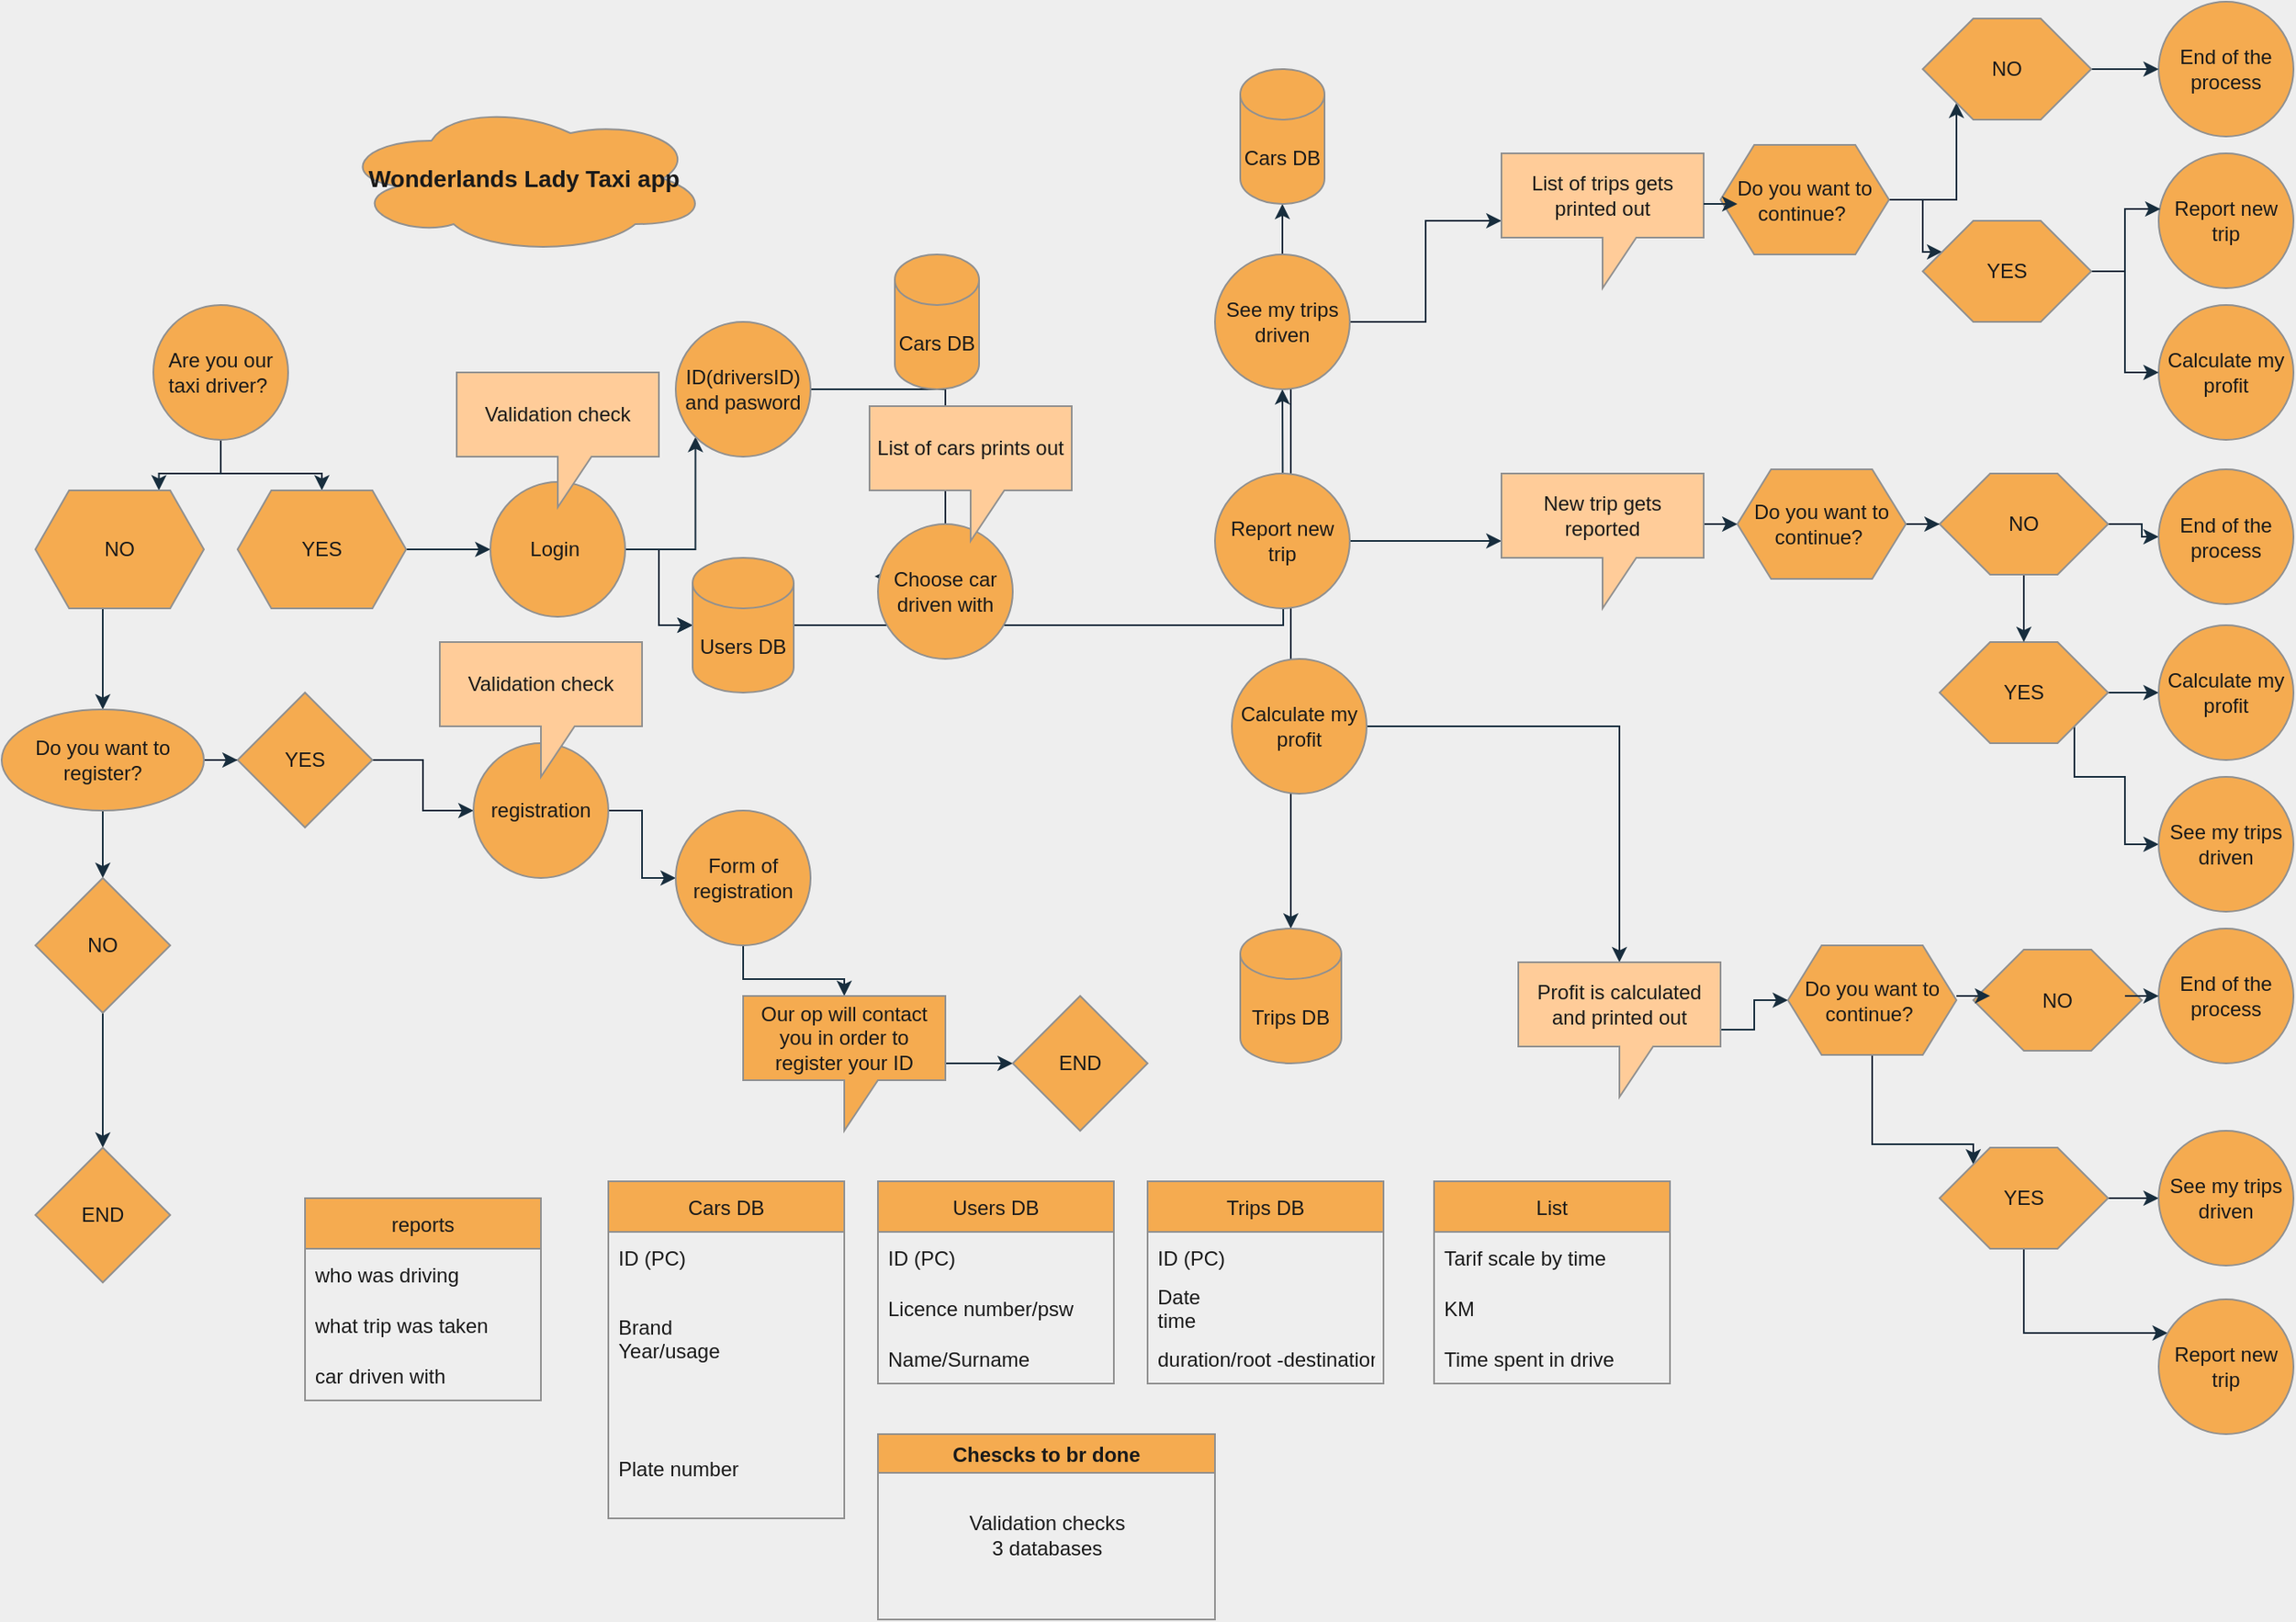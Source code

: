<mxfile version="20.3.0" type="github">
  <diagram id="Edgwh7HsTJ25EXlXXnaa" name="Page-1">
    <mxGraphModel dx="2121" dy="614" grid="1" gridSize="10" guides="1" tooltips="1" connect="1" arrows="1" fold="1" page="1" pageScale="1" pageWidth="827" pageHeight="1169" background="#EEEEEE" math="0" shadow="0">
      <root>
        <mxCell id="0" />
        <mxCell id="1" parent="0" />
        <mxCell id="fiAWGYo_z49fpV4L9z-i-24" value="" style="edgeStyle=orthogonalEdgeStyle;rounded=0;orthogonalLoop=1;jettySize=auto;html=1;labelBackgroundColor=#EEEEEE;strokeColor=#182E3E;fontColor=#1A1A1A;" edge="1" parent="1" source="fiAWGYo_z49fpV4L9z-i-1" target="fiAWGYo_z49fpV4L9z-i-2">
          <mxGeometry relative="1" as="geometry" />
        </mxCell>
        <mxCell id="fiAWGYo_z49fpV4L9z-i-79" style="edgeStyle=orthogonalEdgeStyle;rounded=0;orthogonalLoop=1;jettySize=auto;html=1;entryX=0.733;entryY=0;entryDx=0;entryDy=0;entryPerimeter=0;strokeColor=#182E3E;fontColor=#1A1A1A;" edge="1" parent="1" source="fiAWGYo_z49fpV4L9z-i-1" target="fiAWGYo_z49fpV4L9z-i-3">
          <mxGeometry relative="1" as="geometry" />
        </mxCell>
        <mxCell id="fiAWGYo_z49fpV4L9z-i-1" value="Are you our taxi driver?&amp;nbsp;" style="ellipse;whiteSpace=wrap;html=1;aspect=fixed;fillColor=#F5AB50;strokeColor=#909090;fontColor=#1A1A1A;" vertex="1" parent="1">
          <mxGeometry y="190" width="80" height="80" as="geometry" />
        </mxCell>
        <mxCell id="fiAWGYo_z49fpV4L9z-i-33" value="" style="edgeStyle=orthogonalEdgeStyle;rounded=0;orthogonalLoop=1;jettySize=auto;html=1;labelBackgroundColor=#EEEEEE;strokeColor=#182E3E;fontColor=#1A1A1A;" edge="1" parent="1" source="fiAWGYo_z49fpV4L9z-i-2" target="fiAWGYo_z49fpV4L9z-i-10">
          <mxGeometry relative="1" as="geometry" />
        </mxCell>
        <mxCell id="fiAWGYo_z49fpV4L9z-i-2" value="YES" style="shape=hexagon;perimeter=hexagonPerimeter2;whiteSpace=wrap;html=1;fixedSize=1;fillColor=#F5AB50;strokeColor=#909090;fontColor=#1A1A1A;" vertex="1" parent="1">
          <mxGeometry x="50" y="300" width="100" height="70" as="geometry" />
        </mxCell>
        <mxCell id="fiAWGYo_z49fpV4L9z-i-5" value="" style="edgeStyle=orthogonalEdgeStyle;rounded=0;orthogonalLoop=1;jettySize=auto;html=1;labelBackgroundColor=#EEEEEE;strokeColor=#182E3E;fontColor=#1A1A1A;" edge="1" parent="1" source="fiAWGYo_z49fpV4L9z-i-3" target="fiAWGYo_z49fpV4L9z-i-4">
          <mxGeometry relative="1" as="geometry">
            <Array as="points">
              <mxPoint x="-30" y="390" />
              <mxPoint x="-30" y="390" />
            </Array>
          </mxGeometry>
        </mxCell>
        <mxCell id="fiAWGYo_z49fpV4L9z-i-3" value="NO" style="shape=hexagon;perimeter=hexagonPerimeter2;whiteSpace=wrap;html=1;fixedSize=1;fillColor=#F5AB50;strokeColor=#909090;fontColor=#1A1A1A;" vertex="1" parent="1">
          <mxGeometry x="-70" y="300" width="100" height="70" as="geometry" />
        </mxCell>
        <mxCell id="fiAWGYo_z49fpV4L9z-i-78" value="" style="edgeStyle=orthogonalEdgeStyle;rounded=0;orthogonalLoop=1;jettySize=auto;html=1;strokeColor=#182E3E;fontColor=#1A1A1A;" edge="1" parent="1" source="fiAWGYo_z49fpV4L9z-i-4" target="fiAWGYo_z49fpV4L9z-i-7">
          <mxGeometry relative="1" as="geometry" />
        </mxCell>
        <mxCell id="fiAWGYo_z49fpV4L9z-i-81" value="" style="edgeStyle=orthogonalEdgeStyle;rounded=0;orthogonalLoop=1;jettySize=auto;html=1;strokeColor=#182E3E;fontColor=#1A1A1A;" edge="1" parent="1" source="fiAWGYo_z49fpV4L9z-i-4" target="fiAWGYo_z49fpV4L9z-i-6">
          <mxGeometry relative="1" as="geometry" />
        </mxCell>
        <mxCell id="fiAWGYo_z49fpV4L9z-i-4" value="Do you want to register?" style="ellipse;whiteSpace=wrap;html=1;fillColor=#F5AB50;strokeColor=#909090;fontColor=#1A1A1A;" vertex="1" parent="1">
          <mxGeometry x="-90" y="430" width="120" height="60" as="geometry" />
        </mxCell>
        <mxCell id="fiAWGYo_z49fpV4L9z-i-58" value="" style="edgeStyle=orthogonalEdgeStyle;rounded=0;orthogonalLoop=1;jettySize=auto;html=1;labelBackgroundColor=#EEEEEE;strokeColor=#182E3E;fontColor=#1A1A1A;" edge="1" parent="1" source="fiAWGYo_z49fpV4L9z-i-6" target="fiAWGYo_z49fpV4L9z-i-11">
          <mxGeometry relative="1" as="geometry" />
        </mxCell>
        <mxCell id="fiAWGYo_z49fpV4L9z-i-6" value="YES" style="rhombus;whiteSpace=wrap;html=1;fillColor=#F5AB50;strokeColor=#909090;fontColor=#1A1A1A;" vertex="1" parent="1">
          <mxGeometry x="50" y="420" width="80" height="80" as="geometry" />
        </mxCell>
        <mxCell id="fiAWGYo_z49fpV4L9z-i-55" value="" style="edgeStyle=orthogonalEdgeStyle;rounded=0;orthogonalLoop=1;jettySize=auto;html=1;labelBackgroundColor=#EEEEEE;strokeColor=#182E3E;fontColor=#1A1A1A;" edge="1" parent="1" source="fiAWGYo_z49fpV4L9z-i-7" target="fiAWGYo_z49fpV4L9z-i-8">
          <mxGeometry relative="1" as="geometry" />
        </mxCell>
        <mxCell id="fiAWGYo_z49fpV4L9z-i-7" value="NO" style="rhombus;whiteSpace=wrap;html=1;fillColor=#F5AB50;strokeColor=#909090;fontColor=#1A1A1A;" vertex="1" parent="1">
          <mxGeometry x="-70" y="530" width="80" height="80" as="geometry" />
        </mxCell>
        <mxCell id="fiAWGYo_z49fpV4L9z-i-8" value="END" style="rhombus;whiteSpace=wrap;html=1;fillColor=#F5AB50;strokeColor=#909090;fontColor=#1A1A1A;" vertex="1" parent="1">
          <mxGeometry x="-70" y="690" width="80" height="80" as="geometry" />
        </mxCell>
        <mxCell id="fiAWGYo_z49fpV4L9z-i-67" value="" style="edgeStyle=orthogonalEdgeStyle;rounded=0;orthogonalLoop=1;jettySize=auto;html=1;labelBackgroundColor=#EEEEEE;strokeColor=#182E3E;fontColor=#1A1A1A;" edge="1" parent="1" source="fiAWGYo_z49fpV4L9z-i-10" target="fiAWGYo_z49fpV4L9z-i-18">
          <mxGeometry relative="1" as="geometry" />
        </mxCell>
        <mxCell id="fiAWGYo_z49fpV4L9z-i-68" value="" style="edgeStyle=orthogonalEdgeStyle;rounded=0;orthogonalLoop=1;jettySize=auto;html=1;labelBackgroundColor=#EEEEEE;strokeColor=#182E3E;fontColor=#1A1A1A;" edge="1" parent="1" source="fiAWGYo_z49fpV4L9z-i-10" target="fiAWGYo_z49fpV4L9z-i-18">
          <mxGeometry relative="1" as="geometry" />
        </mxCell>
        <mxCell id="fiAWGYo_z49fpV4L9z-i-69" style="edgeStyle=orthogonalEdgeStyle;rounded=0;orthogonalLoop=1;jettySize=auto;html=1;entryX=0;entryY=1;entryDx=0;entryDy=0;labelBackgroundColor=#EEEEEE;strokeColor=#182E3E;fontColor=#1A1A1A;" edge="1" parent="1" source="fiAWGYo_z49fpV4L9z-i-10" target="fiAWGYo_z49fpV4L9z-i-13">
          <mxGeometry relative="1" as="geometry" />
        </mxCell>
        <mxCell id="fiAWGYo_z49fpV4L9z-i-10" value="Login&amp;nbsp;" style="ellipse;whiteSpace=wrap;html=1;aspect=fixed;fillColor=#F5AB50;strokeColor=#909090;fontColor=#1A1A1A;" vertex="1" parent="1">
          <mxGeometry x="200" y="295" width="80" height="80" as="geometry" />
        </mxCell>
        <mxCell id="fiAWGYo_z49fpV4L9z-i-63" value="" style="edgeStyle=orthogonalEdgeStyle;rounded=0;orthogonalLoop=1;jettySize=auto;html=1;labelBackgroundColor=#EEEEEE;strokeColor=#182E3E;fontColor=#1A1A1A;" edge="1" parent="1" source="fiAWGYo_z49fpV4L9z-i-11" target="fiAWGYo_z49fpV4L9z-i-14">
          <mxGeometry relative="1" as="geometry" />
        </mxCell>
        <mxCell id="fiAWGYo_z49fpV4L9z-i-11" value="registration" style="ellipse;whiteSpace=wrap;html=1;aspect=fixed;fillColor=#F5AB50;strokeColor=#909090;fontColor=#1A1A1A;" vertex="1" parent="1">
          <mxGeometry x="190" y="450" width="80" height="80" as="geometry" />
        </mxCell>
        <mxCell id="fiAWGYo_z49fpV4L9z-i-73" style="edgeStyle=orthogonalEdgeStyle;rounded=0;orthogonalLoop=1;jettySize=auto;html=1;entryX=-0.025;entryY=0.388;entryDx=0;entryDy=0;labelBackgroundColor=#EEEEEE;strokeColor=#182E3E;fontColor=#1A1A1A;entryPerimeter=0;" edge="1" parent="1" source="fiAWGYo_z49fpV4L9z-i-13" target="fiAWGYo_z49fpV4L9z-i-91">
          <mxGeometry relative="1" as="geometry">
            <Array as="points">
              <mxPoint x="470" y="240" />
              <mxPoint x="470" y="351" />
            </Array>
          </mxGeometry>
        </mxCell>
        <mxCell id="fiAWGYo_z49fpV4L9z-i-13" value="ID(driversID) and pasword" style="ellipse;whiteSpace=wrap;html=1;aspect=fixed;fillColor=#F5AB50;strokeColor=#909090;fontColor=#1A1A1A;" vertex="1" parent="1">
          <mxGeometry x="310" y="200" width="80" height="80" as="geometry" />
        </mxCell>
        <mxCell id="fiAWGYo_z49fpV4L9z-i-64" value="" style="edgeStyle=orthogonalEdgeStyle;rounded=0;orthogonalLoop=1;jettySize=auto;html=1;labelBackgroundColor=#EEEEEE;strokeColor=#182E3E;fontColor=#1A1A1A;" edge="1" parent="1" source="fiAWGYo_z49fpV4L9z-i-14" target="fiAWGYo_z49fpV4L9z-i-52">
          <mxGeometry relative="1" as="geometry" />
        </mxCell>
        <mxCell id="fiAWGYo_z49fpV4L9z-i-14" value="Form of registration" style="ellipse;whiteSpace=wrap;html=1;aspect=fixed;fillColor=#F5AB50;strokeColor=#909090;fontColor=#1A1A1A;" vertex="1" parent="1">
          <mxGeometry x="310" y="490" width="80" height="80" as="geometry" />
        </mxCell>
        <mxCell id="fiAWGYo_z49fpV4L9z-i-70" value="" style="edgeStyle=orthogonalEdgeStyle;rounded=0;orthogonalLoop=1;jettySize=auto;html=1;labelBackgroundColor=#EEEEEE;strokeColor=#182E3E;fontColor=#1A1A1A;" edge="1" parent="1" target="fiAWGYo_z49fpV4L9z-i-20">
          <mxGeometry relative="1" as="geometry">
            <mxPoint x="630" y="200" as="sourcePoint" />
          </mxGeometry>
        </mxCell>
        <mxCell id="fiAWGYo_z49fpV4L9z-i-71" value="" style="edgeStyle=orthogonalEdgeStyle;rounded=0;orthogonalLoop=1;jettySize=auto;html=1;labelBackgroundColor=#EEEEEE;strokeColor=#182E3E;fontColor=#1A1A1A;" edge="1" parent="1" target="fiAWGYo_z49fpV4L9z-i-35">
          <mxGeometry relative="1" as="geometry">
            <mxPoint x="630" y="200" as="sourcePoint" />
          </mxGeometry>
        </mxCell>
        <mxCell id="fiAWGYo_z49fpV4L9z-i-74" value="" style="edgeStyle=orthogonalEdgeStyle;rounded=0;orthogonalLoop=1;jettySize=auto;html=1;labelBackgroundColor=#EEEEEE;strokeColor=#182E3E;fontColor=#1A1A1A;" edge="1" parent="1" source="fiAWGYo_z49fpV4L9z-i-18">
          <mxGeometry relative="1" as="geometry">
            <mxPoint x="670" y="240" as="targetPoint" />
          </mxGeometry>
        </mxCell>
        <mxCell id="fiAWGYo_z49fpV4L9z-i-18" value="Users DB" style="shape=cylinder3;whiteSpace=wrap;html=1;boundedLbl=1;backgroundOutline=1;size=15;fillColor=#F5AB50;strokeColor=#909090;fontColor=#1A1A1A;" vertex="1" parent="1">
          <mxGeometry x="320" y="340" width="60" height="80" as="geometry" />
        </mxCell>
        <mxCell id="fiAWGYo_z49fpV4L9z-i-20" value="Cars DB" style="shape=cylinder3;whiteSpace=wrap;html=1;boundedLbl=1;backgroundOutline=1;size=15;fillColor=#F5AB50;strokeColor=#909090;fontColor=#1A1A1A;" vertex="1" parent="1">
          <mxGeometry x="645" y="50" width="50" height="80" as="geometry" />
        </mxCell>
        <mxCell id="fiAWGYo_z49fpV4L9z-i-27" value="List" style="swimlane;fontStyle=0;childLayout=stackLayout;horizontal=1;startSize=30;horizontalStack=0;resizeParent=1;resizeParentMax=0;resizeLast=0;collapsible=1;marginBottom=0;fillColor=#F5AB50;strokeColor=#909090;fontColor=#1A1A1A;" vertex="1" parent="1">
          <mxGeometry x="760" y="710" width="140" height="120" as="geometry" />
        </mxCell>
        <mxCell id="fiAWGYo_z49fpV4L9z-i-28" value="Tarif scale by time" style="text;strokeColor=none;fillColor=none;align=left;verticalAlign=middle;spacingLeft=4;spacingRight=4;overflow=hidden;points=[[0,0.5],[1,0.5]];portConstraint=eastwest;rotatable=0;fontColor=#1A1A1A;" vertex="1" parent="fiAWGYo_z49fpV4L9z-i-27">
          <mxGeometry y="30" width="140" height="30" as="geometry" />
        </mxCell>
        <mxCell id="fiAWGYo_z49fpV4L9z-i-29" value="KM" style="text;strokeColor=none;fillColor=none;align=left;verticalAlign=middle;spacingLeft=4;spacingRight=4;overflow=hidden;points=[[0,0.5],[1,0.5]];portConstraint=eastwest;rotatable=0;fontColor=#1A1A1A;" vertex="1" parent="fiAWGYo_z49fpV4L9z-i-27">
          <mxGeometry y="60" width="140" height="30" as="geometry" />
        </mxCell>
        <mxCell id="fiAWGYo_z49fpV4L9z-i-30" value="Time spent in drive" style="text;strokeColor=none;fillColor=none;align=left;verticalAlign=middle;spacingLeft=4;spacingRight=4;overflow=hidden;points=[[0,0.5],[1,0.5]];portConstraint=eastwest;rotatable=0;fontColor=#1A1A1A;" vertex="1" parent="fiAWGYo_z49fpV4L9z-i-27">
          <mxGeometry y="90" width="140" height="30" as="geometry" />
        </mxCell>
        <mxCell id="fiAWGYo_z49fpV4L9z-i-35" value="Trips DB" style="shape=cylinder3;whiteSpace=wrap;html=1;boundedLbl=1;backgroundOutline=1;size=15;fillColor=#F5AB50;strokeColor=#909090;fontColor=#1A1A1A;" vertex="1" parent="1">
          <mxGeometry x="645" y="560" width="60" height="80" as="geometry" />
        </mxCell>
        <mxCell id="fiAWGYo_z49fpV4L9z-i-40" value="Cars DB" style="swimlane;fontStyle=0;childLayout=stackLayout;horizontal=1;startSize=30;horizontalStack=0;resizeParent=1;resizeParentMax=0;resizeLast=0;collapsible=1;marginBottom=0;fillColor=#F5AB50;strokeColor=#909090;fontColor=#1A1A1A;" vertex="1" parent="1">
          <mxGeometry x="270" y="710" width="140" height="200" as="geometry" />
        </mxCell>
        <mxCell id="fiAWGYo_z49fpV4L9z-i-41" value="ID (PC)" style="text;strokeColor=none;fillColor=none;align=left;verticalAlign=middle;spacingLeft=4;spacingRight=4;overflow=hidden;points=[[0,0.5],[1,0.5]];portConstraint=eastwest;rotatable=0;fontColor=#1A1A1A;" vertex="1" parent="fiAWGYo_z49fpV4L9z-i-40">
          <mxGeometry y="30" width="140" height="30" as="geometry" />
        </mxCell>
        <mxCell id="fiAWGYo_z49fpV4L9z-i-43" value="Brand&#xa;Year/usage&#xa;" style="text;strokeColor=none;fillColor=none;align=left;verticalAlign=middle;spacingLeft=4;spacingRight=4;overflow=hidden;points=[[0,0.5],[1,0.5]];portConstraint=eastwest;rotatable=0;fontColor=#1A1A1A;" vertex="1" parent="fiAWGYo_z49fpV4L9z-i-40">
          <mxGeometry y="60" width="140" height="80" as="geometry" />
        </mxCell>
        <mxCell id="fiAWGYo_z49fpV4L9z-i-42" value="Plate number" style="text;strokeColor=none;fillColor=none;align=left;verticalAlign=middle;spacingLeft=4;spacingRight=4;overflow=hidden;points=[[0,0.5],[1,0.5]];portConstraint=eastwest;rotatable=0;fontColor=#1A1A1A;" vertex="1" parent="fiAWGYo_z49fpV4L9z-i-40">
          <mxGeometry y="140" width="140" height="60" as="geometry" />
        </mxCell>
        <mxCell id="fiAWGYo_z49fpV4L9z-i-44" value="Users DB" style="swimlane;fontStyle=0;childLayout=stackLayout;horizontal=1;startSize=30;horizontalStack=0;resizeParent=1;resizeParentMax=0;resizeLast=0;collapsible=1;marginBottom=0;fillColor=#F5AB50;strokeColor=#909090;fontColor=#1A1A1A;" vertex="1" parent="1">
          <mxGeometry x="430" y="710" width="140" height="120" as="geometry" />
        </mxCell>
        <mxCell id="fiAWGYo_z49fpV4L9z-i-45" value="ID (PC)" style="text;strokeColor=none;fillColor=none;align=left;verticalAlign=middle;spacingLeft=4;spacingRight=4;overflow=hidden;points=[[0,0.5],[1,0.5]];portConstraint=eastwest;rotatable=0;fontColor=#1A1A1A;" vertex="1" parent="fiAWGYo_z49fpV4L9z-i-44">
          <mxGeometry y="30" width="140" height="30" as="geometry" />
        </mxCell>
        <mxCell id="fiAWGYo_z49fpV4L9z-i-46" value="Licence number/psw" style="text;strokeColor=none;fillColor=none;align=left;verticalAlign=middle;spacingLeft=4;spacingRight=4;overflow=hidden;points=[[0,0.5],[1,0.5]];portConstraint=eastwest;rotatable=0;fontColor=#1A1A1A;" vertex="1" parent="fiAWGYo_z49fpV4L9z-i-44">
          <mxGeometry y="60" width="140" height="30" as="geometry" />
        </mxCell>
        <mxCell id="fiAWGYo_z49fpV4L9z-i-47" value="Name/Surname" style="text;strokeColor=none;fillColor=none;align=left;verticalAlign=middle;spacingLeft=4;spacingRight=4;overflow=hidden;points=[[0,0.5],[1,0.5]];portConstraint=eastwest;rotatable=0;fontColor=#1A1A1A;" vertex="1" parent="fiAWGYo_z49fpV4L9z-i-44">
          <mxGeometry y="90" width="140" height="30" as="geometry" />
        </mxCell>
        <mxCell id="fiAWGYo_z49fpV4L9z-i-48" value="Trips DB" style="swimlane;fontStyle=0;childLayout=stackLayout;horizontal=1;startSize=30;horizontalStack=0;resizeParent=1;resizeParentMax=0;resizeLast=0;collapsible=1;marginBottom=0;fillColor=#F5AB50;strokeColor=#909090;fontColor=#1A1A1A;" vertex="1" parent="1">
          <mxGeometry x="590" y="710" width="140" height="120" as="geometry" />
        </mxCell>
        <mxCell id="fiAWGYo_z49fpV4L9z-i-49" value="ID (PC)" style="text;strokeColor=none;fillColor=none;align=left;verticalAlign=middle;spacingLeft=4;spacingRight=4;overflow=hidden;points=[[0,0.5],[1,0.5]];portConstraint=eastwest;rotatable=0;fontColor=#1A1A1A;" vertex="1" parent="fiAWGYo_z49fpV4L9z-i-48">
          <mxGeometry y="30" width="140" height="30" as="geometry" />
        </mxCell>
        <mxCell id="fiAWGYo_z49fpV4L9z-i-50" value="Date&#xa;time" style="text;strokeColor=none;fillColor=none;align=left;verticalAlign=middle;spacingLeft=4;spacingRight=4;overflow=hidden;points=[[0,0.5],[1,0.5]];portConstraint=eastwest;rotatable=0;fontColor=#1A1A1A;" vertex="1" parent="fiAWGYo_z49fpV4L9z-i-48">
          <mxGeometry y="60" width="140" height="30" as="geometry" />
        </mxCell>
        <mxCell id="fiAWGYo_z49fpV4L9z-i-51" value="duration/root -destination" style="text;strokeColor=none;fillColor=none;align=left;verticalAlign=middle;spacingLeft=4;spacingRight=4;overflow=hidden;points=[[0,0.5],[1,0.5]];portConstraint=eastwest;rotatable=0;fontColor=#1A1A1A;" vertex="1" parent="fiAWGYo_z49fpV4L9z-i-48">
          <mxGeometry y="90" width="140" height="30" as="geometry" />
        </mxCell>
        <mxCell id="fiAWGYo_z49fpV4L9z-i-66" value="" style="edgeStyle=orthogonalEdgeStyle;rounded=0;orthogonalLoop=1;jettySize=auto;html=1;labelBackgroundColor=#EEEEEE;strokeColor=#182E3E;fontColor=#1A1A1A;" edge="1" parent="1" source="fiAWGYo_z49fpV4L9z-i-52" target="fiAWGYo_z49fpV4L9z-i-65">
          <mxGeometry relative="1" as="geometry" />
        </mxCell>
        <mxCell id="fiAWGYo_z49fpV4L9z-i-52" value="Our op will contact you in order to register your ID" style="shape=callout;whiteSpace=wrap;html=1;perimeter=calloutPerimeter;fillColor=#F5AB50;strokeColor=#909090;fontColor=#1A1A1A;" vertex="1" parent="1">
          <mxGeometry x="350" y="600" width="120" height="80" as="geometry" />
        </mxCell>
        <mxCell id="fiAWGYo_z49fpV4L9z-i-65" value="END" style="rhombus;whiteSpace=wrap;html=1;fillColor=#F5AB50;strokeColor=#909090;fontColor=#1A1A1A;" vertex="1" parent="1">
          <mxGeometry x="510" y="600" width="80" height="80" as="geometry" />
        </mxCell>
        <mxCell id="fiAWGYo_z49fpV4L9z-i-76" value="&lt;b&gt;&lt;font style=&quot;font-size: 14px;&quot;&gt;Wonderlands Lady Taxi app&lt;/font&gt;&lt;/b&gt;" style="ellipse;shape=cloud;whiteSpace=wrap;html=1;fillColor=#F5AB50;strokeColor=#909090;fontColor=#1A1A1A;" vertex="1" parent="1">
          <mxGeometry x="110" y="70" width="220" height="90" as="geometry" />
        </mxCell>
        <mxCell id="fiAWGYo_z49fpV4L9z-i-82" value="reports" style="swimlane;fontStyle=0;childLayout=stackLayout;horizontal=1;startSize=30;horizontalStack=0;resizeParent=1;resizeParentMax=0;resizeLast=0;collapsible=1;marginBottom=0;strokeColor=#909090;fontColor=#1A1A1A;fillColor=#F5AB50;" vertex="1" parent="1">
          <mxGeometry x="90" y="720" width="140" height="120" as="geometry" />
        </mxCell>
        <mxCell id="fiAWGYo_z49fpV4L9z-i-83" value="who was driving" style="text;strokeColor=none;fillColor=none;align=left;verticalAlign=middle;spacingLeft=4;spacingRight=4;overflow=hidden;points=[[0,0.5],[1,0.5]];portConstraint=eastwest;rotatable=0;fontColor=#1A1A1A;" vertex="1" parent="fiAWGYo_z49fpV4L9z-i-82">
          <mxGeometry y="30" width="140" height="30" as="geometry" />
        </mxCell>
        <mxCell id="fiAWGYo_z49fpV4L9z-i-84" value="what trip was taken" style="text;strokeColor=none;fillColor=none;align=left;verticalAlign=middle;spacingLeft=4;spacingRight=4;overflow=hidden;points=[[0,0.5],[1,0.5]];portConstraint=eastwest;rotatable=0;fontColor=#1A1A1A;" vertex="1" parent="fiAWGYo_z49fpV4L9z-i-82">
          <mxGeometry y="60" width="140" height="30" as="geometry" />
        </mxCell>
        <mxCell id="fiAWGYo_z49fpV4L9z-i-85" value="car driven with" style="text;strokeColor=none;fillColor=none;align=left;verticalAlign=middle;spacingLeft=4;spacingRight=4;overflow=hidden;points=[[0,0.5],[1,0.5]];portConstraint=eastwest;rotatable=0;fontColor=#1A1A1A;" vertex="1" parent="fiAWGYo_z49fpV4L9z-i-82">
          <mxGeometry y="90" width="140" height="30" as="geometry" />
        </mxCell>
        <mxCell id="fiAWGYo_z49fpV4L9z-i-91" value="Choose car driven with" style="ellipse;whiteSpace=wrap;html=1;aspect=fixed;fillColor=#F5AB50;strokeColor=#909090;fontColor=#1A1A1A;" vertex="1" parent="1">
          <mxGeometry x="430" y="320" width="80" height="80" as="geometry" />
        </mxCell>
        <mxCell id="fiAWGYo_z49fpV4L9z-i-92" value="List of cars prints out" style="shape=callout;whiteSpace=wrap;html=1;perimeter=calloutPerimeter;strokeColor=#909090;fontColor=#1A1A1A;fillColor=#FFCC99;" vertex="1" parent="1">
          <mxGeometry x="425" y="250" width="120" height="80" as="geometry" />
        </mxCell>
        <mxCell id="fiAWGYo_z49fpV4L9z-i-93" value="Cars DB" style="shape=cylinder3;whiteSpace=wrap;html=1;boundedLbl=1;backgroundOutline=1;size=15;fillColor=#F5AB50;strokeColor=#909090;fontColor=#1A1A1A;" vertex="1" parent="1">
          <mxGeometry x="440" y="160" width="50" height="80" as="geometry" />
        </mxCell>
        <mxCell id="fiAWGYo_z49fpV4L9z-i-31" value="End of the process" style="ellipse;whiteSpace=wrap;html=1;aspect=fixed;fillColor=#F5AB50;strokeColor=#909090;fontColor=#1A1A1A;" vertex="1" parent="1">
          <mxGeometry x="1190" y="10" width="80" height="80" as="geometry" />
        </mxCell>
        <mxCell id="fiAWGYo_z49fpV4L9z-i-96" value="Validation check" style="shape=callout;whiteSpace=wrap;html=1;perimeter=calloutPerimeter;strokeColor=#909090;fontColor=#1A1A1A;fillColor=#FFCC99;" vertex="1" parent="1">
          <mxGeometry x="180" y="230" width="120" height="80" as="geometry" />
        </mxCell>
        <mxCell id="fiAWGYo_z49fpV4L9z-i-97" value="Validation check" style="shape=callout;whiteSpace=wrap;html=1;perimeter=calloutPerimeter;strokeColor=#909090;fontColor=#1A1A1A;fillColor=#FFCC99;" vertex="1" parent="1">
          <mxGeometry x="170" y="390" width="120" height="80" as="geometry" />
        </mxCell>
        <mxCell id="fiAWGYo_z49fpV4L9z-i-110" value="" style="edgeStyle=orthogonalEdgeStyle;rounded=0;orthogonalLoop=1;jettySize=auto;html=1;strokeColor=#182E3E;fontColor=#1A1A1A;" edge="1" parent="1" source="fiAWGYo_z49fpV4L9z-i-101" target="fiAWGYo_z49fpV4L9z-i-108">
          <mxGeometry relative="1" as="geometry" />
        </mxCell>
        <mxCell id="fiAWGYo_z49fpV4L9z-i-101" value="Report new trip" style="ellipse;whiteSpace=wrap;html=1;aspect=fixed;strokeColor=#909090;fontColor=#1A1A1A;fillColor=#F5AB50;" vertex="1" parent="1">
          <mxGeometry x="630" y="290" width="80" height="80" as="geometry" />
        </mxCell>
        <mxCell id="fiAWGYo_z49fpV4L9z-i-109" value="" style="edgeStyle=orthogonalEdgeStyle;rounded=0;orthogonalLoop=1;jettySize=auto;html=1;strokeColor=#182E3E;fontColor=#1A1A1A;" edge="1" parent="1" source="fiAWGYo_z49fpV4L9z-i-102" target="fiAWGYo_z49fpV4L9z-i-106">
          <mxGeometry relative="1" as="geometry" />
        </mxCell>
        <mxCell id="fiAWGYo_z49fpV4L9z-i-102" value="See my trips driven" style="ellipse;whiteSpace=wrap;html=1;aspect=fixed;strokeColor=#909090;fontColor=#1A1A1A;fillColor=#F5AB50;" vertex="1" parent="1">
          <mxGeometry x="630" y="160" width="80" height="80" as="geometry" />
        </mxCell>
        <mxCell id="fiAWGYo_z49fpV4L9z-i-111" value="" style="edgeStyle=orthogonalEdgeStyle;rounded=0;orthogonalLoop=1;jettySize=auto;html=1;strokeColor=#182E3E;fontColor=#1A1A1A;" edge="1" parent="1" source="fiAWGYo_z49fpV4L9z-i-103" target="fiAWGYo_z49fpV4L9z-i-107">
          <mxGeometry relative="1" as="geometry" />
        </mxCell>
        <mxCell id="fiAWGYo_z49fpV4L9z-i-103" value="Calculate my profit" style="ellipse;whiteSpace=wrap;html=1;aspect=fixed;strokeColor=#909090;fontColor=#1A1A1A;fillColor=#F5AB50;" vertex="1" parent="1">
          <mxGeometry x="640" y="400" width="80" height="80" as="geometry" />
        </mxCell>
        <mxCell id="fiAWGYo_z49fpV4L9z-i-104" value="Chescks to br done" style="swimlane;fillColor=#F5AB50;strokeColor=#909090;fontColor=#1A1A1A;" vertex="1" parent="1">
          <mxGeometry x="430" y="860" width="200" height="110" as="geometry" />
        </mxCell>
        <mxCell id="fiAWGYo_z49fpV4L9z-i-105" value="Validation checks&lt;br&gt;3 databases" style="text;html=1;align=center;verticalAlign=middle;resizable=0;points=[];autosize=1;strokeColor=none;fillColor=none;fontColor=#1A1A1A;" vertex="1" parent="fiAWGYo_z49fpV4L9z-i-104">
          <mxGeometry x="40" y="40" width="120" height="40" as="geometry" />
        </mxCell>
        <mxCell id="fiAWGYo_z49fpV4L9z-i-106" value="List of trips gets printed out" style="shape=callout;whiteSpace=wrap;html=1;perimeter=calloutPerimeter;strokeColor=#909090;fontColor=#1A1A1A;fillColor=#FFCC99;" vertex="1" parent="1">
          <mxGeometry x="800" y="100" width="120" height="80" as="geometry" />
        </mxCell>
        <mxCell id="fiAWGYo_z49fpV4L9z-i-145" value="" style="edgeStyle=orthogonalEdgeStyle;rounded=0;orthogonalLoop=1;jettySize=auto;html=1;strokeColor=#182E3E;fontColor=#1A1A1A;" edge="1" parent="1" source="fiAWGYo_z49fpV4L9z-i-107" target="fiAWGYo_z49fpV4L9z-i-118">
          <mxGeometry relative="1" as="geometry" />
        </mxCell>
        <mxCell id="fiAWGYo_z49fpV4L9z-i-107" value="Profit is calculated and printed out" style="shape=callout;whiteSpace=wrap;html=1;perimeter=calloutPerimeter;strokeColor=#909090;fontColor=#1A1A1A;fillColor=#FFCC99;" vertex="1" parent="1">
          <mxGeometry x="810" y="580" width="120" height="80" as="geometry" />
        </mxCell>
        <mxCell id="fiAWGYo_z49fpV4L9z-i-137" value="" style="edgeStyle=orthogonalEdgeStyle;rounded=0;orthogonalLoop=1;jettySize=auto;html=1;strokeColor=#182E3E;fontColor=#1A1A1A;" edge="1" parent="1" source="fiAWGYo_z49fpV4L9z-i-108" target="fiAWGYo_z49fpV4L9z-i-117">
          <mxGeometry relative="1" as="geometry">
            <Array as="points">
              <mxPoint x="930" y="320" />
              <mxPoint x="930" y="320" />
            </Array>
          </mxGeometry>
        </mxCell>
        <mxCell id="fiAWGYo_z49fpV4L9z-i-108" value="New trip gets reported" style="shape=callout;whiteSpace=wrap;html=1;perimeter=calloutPerimeter;strokeColor=#909090;fontColor=#1A1A1A;fillColor=#FFCC99;" vertex="1" parent="1">
          <mxGeometry x="800" y="290" width="120" height="80" as="geometry" />
        </mxCell>
        <mxCell id="fiAWGYo_z49fpV4L9z-i-131" style="edgeStyle=orthogonalEdgeStyle;rounded=0;orthogonalLoop=1;jettySize=auto;html=1;entryX=0.2;entryY=0.833;entryDx=0;entryDy=0;entryPerimeter=0;strokeColor=#182E3E;fontColor=#1A1A1A;" edge="1" parent="1" source="fiAWGYo_z49fpV4L9z-i-112" target="fiAWGYo_z49fpV4L9z-i-120">
          <mxGeometry relative="1" as="geometry" />
        </mxCell>
        <mxCell id="fiAWGYo_z49fpV4L9z-i-134" style="edgeStyle=orthogonalEdgeStyle;rounded=0;orthogonalLoop=1;jettySize=auto;html=1;entryX=0;entryY=0.25;entryDx=0;entryDy=0;strokeColor=#182E3E;fontColor=#1A1A1A;" edge="1" parent="1" source="fiAWGYo_z49fpV4L9z-i-112" target="fiAWGYo_z49fpV4L9z-i-133">
          <mxGeometry relative="1" as="geometry" />
        </mxCell>
        <mxCell id="fiAWGYo_z49fpV4L9z-i-112" value="Do you want to continue?&amp;nbsp;" style="shape=hexagon;perimeter=hexagonPerimeter2;whiteSpace=wrap;html=1;fixedSize=1;strokeColor=#909090;fontColor=#1A1A1A;fillColor=#F5AB50;" vertex="1" parent="1">
          <mxGeometry x="930" y="95" width="100" height="65" as="geometry" />
        </mxCell>
        <mxCell id="fiAWGYo_z49fpV4L9z-i-142" value="" style="edgeStyle=orthogonalEdgeStyle;rounded=0;orthogonalLoop=1;jettySize=auto;html=1;strokeColor=#182E3E;fontColor=#1A1A1A;" edge="1" parent="1" source="fiAWGYo_z49fpV4L9z-i-113" target="fiAWGYo_z49fpV4L9z-i-122">
          <mxGeometry relative="1" as="geometry" />
        </mxCell>
        <mxCell id="fiAWGYo_z49fpV4L9z-i-144" style="edgeStyle=orthogonalEdgeStyle;rounded=0;orthogonalLoop=1;jettySize=auto;html=1;strokeColor=#182E3E;fontColor=#1A1A1A;entryX=0;entryY=0.5;entryDx=0;entryDy=0;" edge="1" parent="1" source="fiAWGYo_z49fpV4L9z-i-113" target="fiAWGYo_z49fpV4L9z-i-123">
          <mxGeometry relative="1" as="geometry">
            <mxPoint x="1130" y="540" as="targetPoint" />
            <Array as="points">
              <mxPoint x="1140" y="470" />
              <mxPoint x="1170" y="470" />
              <mxPoint x="1170" y="510" />
            </Array>
          </mxGeometry>
        </mxCell>
        <mxCell id="fiAWGYo_z49fpV4L9z-i-113" value="YES" style="shape=hexagon;perimeter=hexagonPerimeter2;whiteSpace=wrap;html=1;fixedSize=1;strokeColor=#909090;fontColor=#1A1A1A;fillColor=#F5AB50;size=30;" vertex="1" parent="1">
          <mxGeometry x="1060" y="390" width="100" height="60" as="geometry" />
        </mxCell>
        <mxCell id="fiAWGYo_z49fpV4L9z-i-115" value="Report new trip" style="ellipse;whiteSpace=wrap;html=1;aspect=fixed;strokeColor=#909090;fontColor=#1A1A1A;fillColor=#F5AB50;" vertex="1" parent="1">
          <mxGeometry x="1190" y="100" width="80" height="80" as="geometry" />
        </mxCell>
        <mxCell id="fiAWGYo_z49fpV4L9z-i-116" value="Calculate my profit" style="ellipse;whiteSpace=wrap;html=1;aspect=fixed;strokeColor=#909090;fontColor=#1A1A1A;fillColor=#F5AB50;" vertex="1" parent="1">
          <mxGeometry x="1190" y="190" width="80" height="80" as="geometry" />
        </mxCell>
        <mxCell id="fiAWGYo_z49fpV4L9z-i-139" value="" style="edgeStyle=orthogonalEdgeStyle;rounded=0;orthogonalLoop=1;jettySize=auto;html=1;strokeColor=#182E3E;fontColor=#1A1A1A;" edge="1" parent="1" source="fiAWGYo_z49fpV4L9z-i-117" target="fiAWGYo_z49fpV4L9z-i-119">
          <mxGeometry relative="1" as="geometry" />
        </mxCell>
        <mxCell id="fiAWGYo_z49fpV4L9z-i-117" value="Do you want to continue?&amp;nbsp;" style="shape=hexagon;perimeter=hexagonPerimeter2;whiteSpace=wrap;html=1;fixedSize=1;strokeColor=#909090;fontColor=#1A1A1A;fillColor=#F5AB50;" vertex="1" parent="1">
          <mxGeometry x="940" y="287.5" width="100" height="65" as="geometry" />
        </mxCell>
        <mxCell id="fiAWGYo_z49fpV4L9z-i-149" style="edgeStyle=orthogonalEdgeStyle;rounded=0;orthogonalLoop=1;jettySize=auto;html=1;strokeColor=#182E3E;fontColor=#1A1A1A;" edge="1" parent="1" source="fiAWGYo_z49fpV4L9z-i-118" target="fiAWGYo_z49fpV4L9z-i-127">
          <mxGeometry relative="1" as="geometry">
            <mxPoint x="1050" y="740" as="targetPoint" />
            <Array as="points">
              <mxPoint x="1020" y="688" />
              <mxPoint x="1080" y="688" />
            </Array>
          </mxGeometry>
        </mxCell>
        <mxCell id="fiAWGYo_z49fpV4L9z-i-118" value="Do you want to continue?&amp;nbsp;" style="shape=hexagon;perimeter=hexagonPerimeter2;whiteSpace=wrap;html=1;fixedSize=1;strokeColor=#909090;fontColor=#1A1A1A;fillColor=#F5AB50;" vertex="1" parent="1">
          <mxGeometry x="970" y="570" width="100" height="65" as="geometry" />
        </mxCell>
        <mxCell id="fiAWGYo_z49fpV4L9z-i-140" value="" style="edgeStyle=orthogonalEdgeStyle;rounded=0;orthogonalLoop=1;jettySize=auto;html=1;strokeColor=#182E3E;fontColor=#1A1A1A;" edge="1" parent="1" source="fiAWGYo_z49fpV4L9z-i-119" target="fiAWGYo_z49fpV4L9z-i-121">
          <mxGeometry relative="1" as="geometry" />
        </mxCell>
        <mxCell id="fiAWGYo_z49fpV4L9z-i-141" value="" style="edgeStyle=orthogonalEdgeStyle;rounded=0;orthogonalLoop=1;jettySize=auto;html=1;strokeColor=#182E3E;fontColor=#1A1A1A;" edge="1" parent="1" source="fiAWGYo_z49fpV4L9z-i-119" target="fiAWGYo_z49fpV4L9z-i-113">
          <mxGeometry relative="1" as="geometry" />
        </mxCell>
        <mxCell id="fiAWGYo_z49fpV4L9z-i-119" value="NO" style="shape=hexagon;perimeter=hexagonPerimeter2;whiteSpace=wrap;html=1;fixedSize=1;strokeColor=#909090;fontColor=#1A1A1A;fillColor=#F5AB50;size=30;" vertex="1" parent="1">
          <mxGeometry x="1060" y="290" width="100" height="60" as="geometry" />
        </mxCell>
        <mxCell id="fiAWGYo_z49fpV4L9z-i-132" style="edgeStyle=orthogonalEdgeStyle;rounded=0;orthogonalLoop=1;jettySize=auto;html=1;entryX=0;entryY=0.5;entryDx=0;entryDy=0;strokeColor=#182E3E;fontColor=#1A1A1A;" edge="1" parent="1" source="fiAWGYo_z49fpV4L9z-i-120" target="fiAWGYo_z49fpV4L9z-i-31">
          <mxGeometry relative="1" as="geometry" />
        </mxCell>
        <mxCell id="fiAWGYo_z49fpV4L9z-i-120" value="NO" style="shape=hexagon;perimeter=hexagonPerimeter2;whiteSpace=wrap;html=1;fixedSize=1;strokeColor=#909090;fontColor=#1A1A1A;fillColor=#F5AB50;size=30;" vertex="1" parent="1">
          <mxGeometry x="1050" y="20" width="100" height="60" as="geometry" />
        </mxCell>
        <mxCell id="fiAWGYo_z49fpV4L9z-i-121" value="End of the process" style="ellipse;whiteSpace=wrap;html=1;aspect=fixed;fillColor=#F5AB50;strokeColor=#909090;fontColor=#1A1A1A;" vertex="1" parent="1">
          <mxGeometry x="1190" y="287.5" width="80" height="80" as="geometry" />
        </mxCell>
        <mxCell id="fiAWGYo_z49fpV4L9z-i-122" value="Calculate my profit" style="ellipse;whiteSpace=wrap;html=1;aspect=fixed;strokeColor=#909090;fontColor=#1A1A1A;fillColor=#F5AB50;" vertex="1" parent="1">
          <mxGeometry x="1190" y="380" width="80" height="80" as="geometry" />
        </mxCell>
        <mxCell id="fiAWGYo_z49fpV4L9z-i-123" value="See my trips driven" style="ellipse;whiteSpace=wrap;html=1;aspect=fixed;strokeColor=#909090;fontColor=#1A1A1A;fillColor=#F5AB50;" vertex="1" parent="1">
          <mxGeometry x="1190" y="470" width="80" height="80" as="geometry" />
        </mxCell>
        <mxCell id="fiAWGYo_z49fpV4L9z-i-125" value="NO" style="shape=hexagon;perimeter=hexagonPerimeter2;whiteSpace=wrap;html=1;fixedSize=1;strokeColor=#909090;fontColor=#1A1A1A;fillColor=#F5AB50;size=30;" vertex="1" parent="1">
          <mxGeometry x="1080" y="572.5" width="100" height="60" as="geometry" />
        </mxCell>
        <mxCell id="fiAWGYo_z49fpV4L9z-i-126" value="End of the process" style="ellipse;whiteSpace=wrap;html=1;aspect=fixed;fillColor=#F5AB50;strokeColor=#909090;fontColor=#1A1A1A;" vertex="1" parent="1">
          <mxGeometry x="1190" y="560" width="80" height="80" as="geometry" />
        </mxCell>
        <mxCell id="fiAWGYo_z49fpV4L9z-i-150" value="" style="edgeStyle=orthogonalEdgeStyle;rounded=0;orthogonalLoop=1;jettySize=auto;html=1;strokeColor=#182E3E;fontColor=#1A1A1A;" edge="1" parent="1" source="fiAWGYo_z49fpV4L9z-i-127" target="fiAWGYo_z49fpV4L9z-i-128">
          <mxGeometry relative="1" as="geometry" />
        </mxCell>
        <mxCell id="fiAWGYo_z49fpV4L9z-i-151" style="edgeStyle=orthogonalEdgeStyle;rounded=0;orthogonalLoop=1;jettySize=auto;html=1;strokeColor=#182E3E;fontColor=#1A1A1A;" edge="1" parent="1" source="fiAWGYo_z49fpV4L9z-i-127" target="fiAWGYo_z49fpV4L9z-i-129">
          <mxGeometry relative="1" as="geometry">
            <mxPoint x="1160" y="850" as="targetPoint" />
            <Array as="points">
              <mxPoint x="1110" y="800" />
            </Array>
          </mxGeometry>
        </mxCell>
        <mxCell id="fiAWGYo_z49fpV4L9z-i-127" value="YES" style="shape=hexagon;perimeter=hexagonPerimeter2;whiteSpace=wrap;html=1;fixedSize=1;strokeColor=#909090;fontColor=#1A1A1A;fillColor=#F5AB50;size=30;" vertex="1" parent="1">
          <mxGeometry x="1060" y="690" width="100" height="60" as="geometry" />
        </mxCell>
        <mxCell id="fiAWGYo_z49fpV4L9z-i-128" value="See my trips driven" style="ellipse;whiteSpace=wrap;html=1;aspect=fixed;strokeColor=#909090;fontColor=#1A1A1A;fillColor=#F5AB50;" vertex="1" parent="1">
          <mxGeometry x="1190" y="680" width="80" height="80" as="geometry" />
        </mxCell>
        <mxCell id="fiAWGYo_z49fpV4L9z-i-129" value="Report new trip" style="ellipse;whiteSpace=wrap;html=1;aspect=fixed;strokeColor=#909090;fontColor=#1A1A1A;fillColor=#F5AB50;" vertex="1" parent="1">
          <mxGeometry x="1190" y="780" width="80" height="80" as="geometry" />
        </mxCell>
        <mxCell id="fiAWGYo_z49fpV4L9z-i-130" value="" style="endArrow=classic;html=1;rounded=0;strokeColor=#182E3E;fontColor=#1A1A1A;" edge="1" parent="1">
          <mxGeometry width="50" height="50" relative="1" as="geometry">
            <mxPoint x="920" y="130" as="sourcePoint" />
            <mxPoint x="940" y="130" as="targetPoint" />
          </mxGeometry>
        </mxCell>
        <mxCell id="fiAWGYo_z49fpV4L9z-i-135" style="edgeStyle=orthogonalEdgeStyle;rounded=0;orthogonalLoop=1;jettySize=auto;html=1;entryX=0.013;entryY=0.413;entryDx=0;entryDy=0;entryPerimeter=0;strokeColor=#182E3E;fontColor=#1A1A1A;" edge="1" parent="1" source="fiAWGYo_z49fpV4L9z-i-133" target="fiAWGYo_z49fpV4L9z-i-115">
          <mxGeometry relative="1" as="geometry" />
        </mxCell>
        <mxCell id="fiAWGYo_z49fpV4L9z-i-136" style="edgeStyle=orthogonalEdgeStyle;rounded=0;orthogonalLoop=1;jettySize=auto;html=1;strokeColor=#182E3E;fontColor=#1A1A1A;" edge="1" parent="1" source="fiAWGYo_z49fpV4L9z-i-133" target="fiAWGYo_z49fpV4L9z-i-116">
          <mxGeometry relative="1" as="geometry" />
        </mxCell>
        <mxCell id="fiAWGYo_z49fpV4L9z-i-133" value="YES" style="shape=hexagon;perimeter=hexagonPerimeter2;whiteSpace=wrap;html=1;fixedSize=1;strokeColor=#909090;fontColor=#1A1A1A;fillColor=#F5AB50;size=30;" vertex="1" parent="1">
          <mxGeometry x="1050" y="140" width="100" height="60" as="geometry" />
        </mxCell>
        <mxCell id="fiAWGYo_z49fpV4L9z-i-147" value="" style="endArrow=classic;html=1;rounded=0;strokeColor=#182E3E;fontColor=#1A1A1A;entryX=0.1;entryY=0.458;entryDx=0;entryDy=0;entryPerimeter=0;" edge="1" parent="1" target="fiAWGYo_z49fpV4L9z-i-125">
          <mxGeometry width="50" height="50" relative="1" as="geometry">
            <mxPoint x="1070" y="600" as="sourcePoint" />
            <mxPoint x="1120" y="550" as="targetPoint" />
          </mxGeometry>
        </mxCell>
        <mxCell id="fiAWGYo_z49fpV4L9z-i-148" value="" style="endArrow=classic;html=1;rounded=0;strokeColor=#182E3E;fontColor=#1A1A1A;" edge="1" parent="1" target="fiAWGYo_z49fpV4L9z-i-126">
          <mxGeometry width="50" height="50" relative="1" as="geometry">
            <mxPoint x="1170" y="600" as="sourcePoint" />
            <mxPoint x="1220" y="560" as="targetPoint" />
          </mxGeometry>
        </mxCell>
      </root>
    </mxGraphModel>
  </diagram>
</mxfile>
